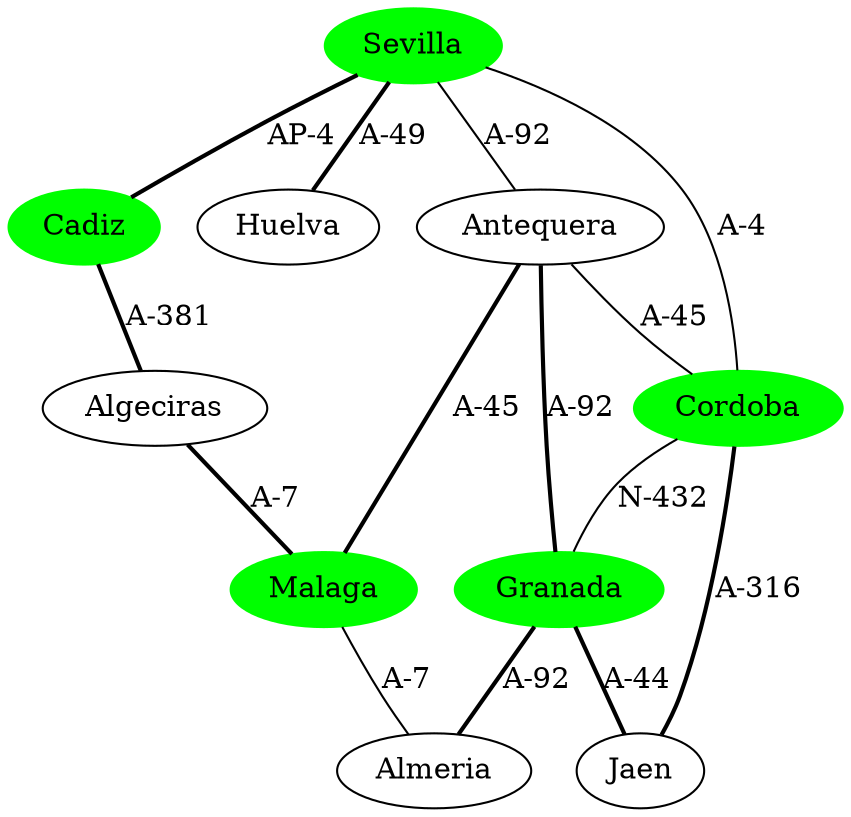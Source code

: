 strict graph G {
  1 [ label="Sevilla" color="green" style="filled" ];
  2 [ label="Cadiz" color="green" style="filled" ];
  3 [ label="Huelva" ];
  4 [ label="Cordoba" color="green" style="filled" ];
  5 [ label="Malaga" color="green" style="filled" ];
  6 [ label="Antequera" ];
  7 [ label="Almeria" ];
  8 [ label="Granada" color="green" style="filled" ];
  9 [ label="Jaen" ];
  10 [ label="Algeciras" ];
  1 -- 3 [ label="A-49" style="bold" ];
  1 -- 4 [ label="A-4" ];
  1 -- 2 [ label="AP-4" style="bold" ];
  1 -- 6 [ label="A-92" ];
  6 -- 8 [ label="A-92" style="bold" ];
  6 -- 5 [ label="A-45" style="bold" ];
  6 -- 4 [ label="A-45" ];
  5 -- 7 [ label="A-7" ];
  4 -- 9 [ label="A-316" style="bold" ];
  4 -- 8 [ label="N-432" ];
  8 -- 7 [ label="A-92" style="bold" ];
  8 -- 9 [ label="A-44" style="bold" ];
  2 -- 10 [ label="A-381" style="bold" ];
  10 -- 5 [ label="A-7" style="bold" ];
}

